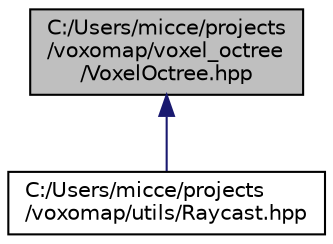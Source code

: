 digraph "C:/Users/micce/projects/voxomap/voxel_octree/VoxelOctree.hpp"
{
 // LATEX_PDF_SIZE
  edge [fontname="Helvetica",fontsize="10",labelfontname="Helvetica",labelfontsize="10"];
  node [fontname="Helvetica",fontsize="10",shape=record];
  Node1 [label="C:/Users/micce/projects\l/voxomap/voxel_octree\l/VoxelOctree.hpp",height=0.2,width=0.4,color="black", fillcolor="grey75", style="filled", fontcolor="black",tooltip=" "];
  Node1 -> Node2 [dir="back",color="midnightblue",fontsize="10",style="solid",fontname="Helvetica"];
  Node2 [label="C:/Users/micce/projects\l/voxomap/utils/Raycast.hpp",height=0.2,width=0.4,color="black", fillcolor="white", style="filled",URL="$_raycast_8hpp.html",tooltip=" "];
}
